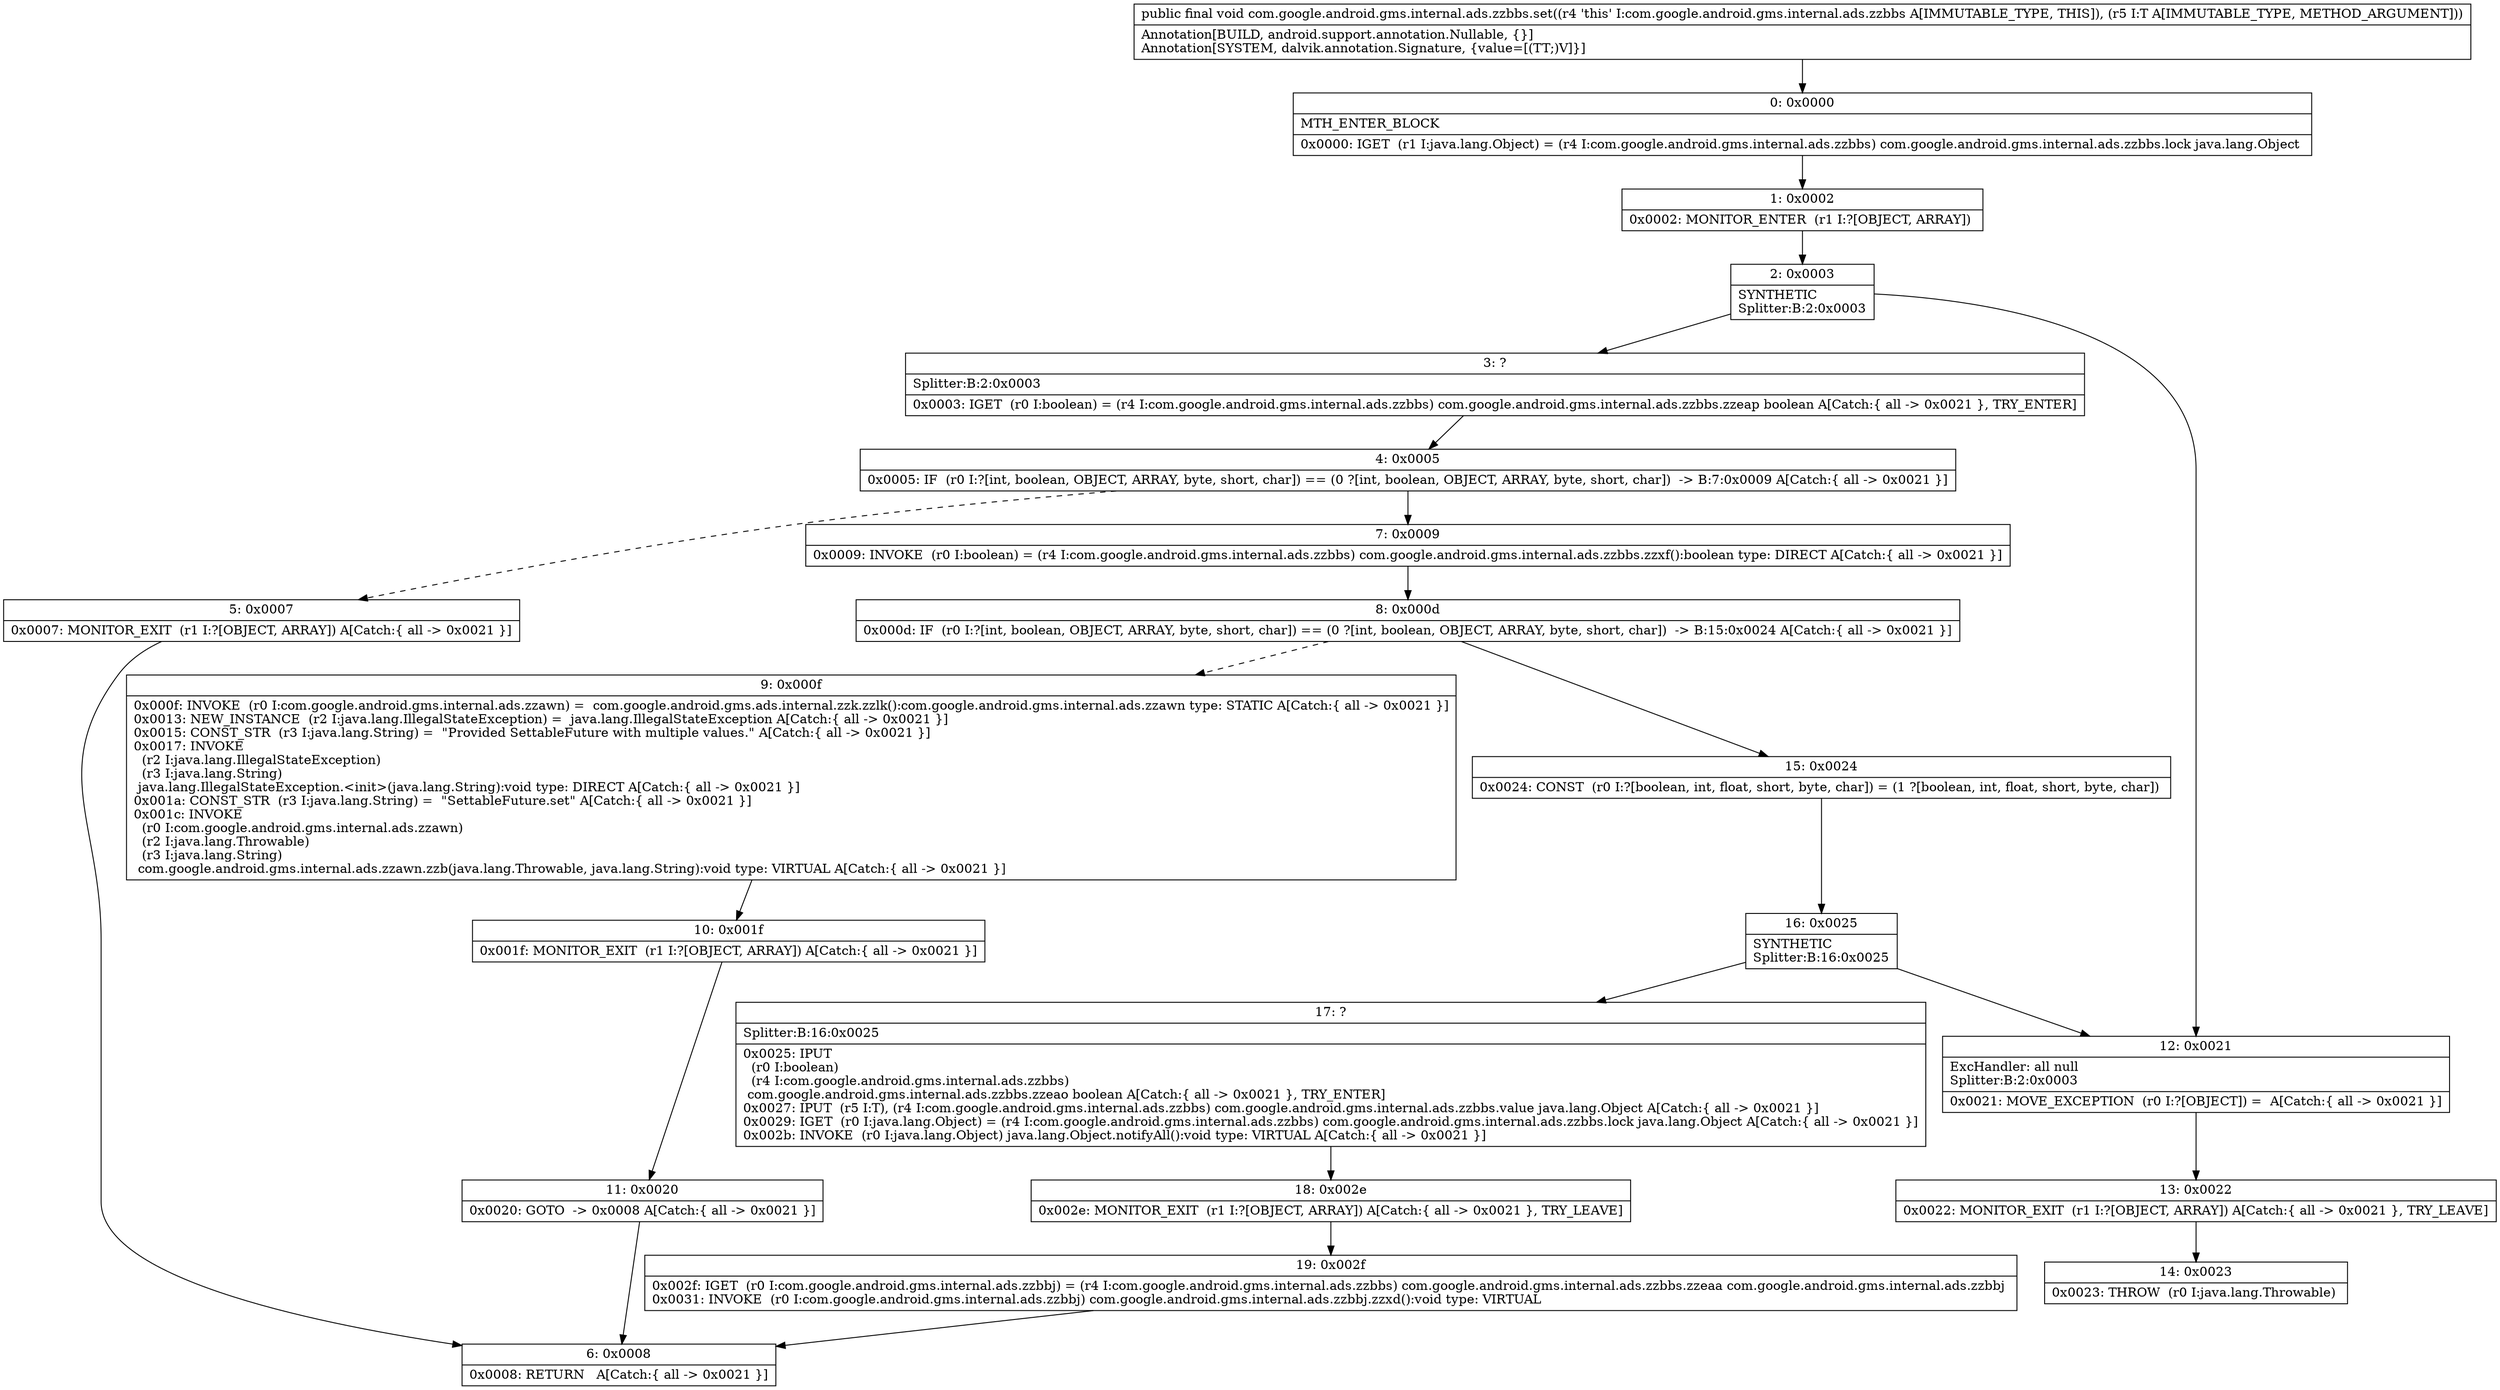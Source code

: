digraph "CFG forcom.google.android.gms.internal.ads.zzbbs.set(Ljava\/lang\/Object;)V" {
Node_0 [shape=record,label="{0\:\ 0x0000|MTH_ENTER_BLOCK\l|0x0000: IGET  (r1 I:java.lang.Object) = (r4 I:com.google.android.gms.internal.ads.zzbbs) com.google.android.gms.internal.ads.zzbbs.lock java.lang.Object \l}"];
Node_1 [shape=record,label="{1\:\ 0x0002|0x0002: MONITOR_ENTER  (r1 I:?[OBJECT, ARRAY]) \l}"];
Node_2 [shape=record,label="{2\:\ 0x0003|SYNTHETIC\lSplitter:B:2:0x0003\l}"];
Node_3 [shape=record,label="{3\:\ ?|Splitter:B:2:0x0003\l|0x0003: IGET  (r0 I:boolean) = (r4 I:com.google.android.gms.internal.ads.zzbbs) com.google.android.gms.internal.ads.zzbbs.zzeap boolean A[Catch:\{ all \-\> 0x0021 \}, TRY_ENTER]\l}"];
Node_4 [shape=record,label="{4\:\ 0x0005|0x0005: IF  (r0 I:?[int, boolean, OBJECT, ARRAY, byte, short, char]) == (0 ?[int, boolean, OBJECT, ARRAY, byte, short, char])  \-\> B:7:0x0009 A[Catch:\{ all \-\> 0x0021 \}]\l}"];
Node_5 [shape=record,label="{5\:\ 0x0007|0x0007: MONITOR_EXIT  (r1 I:?[OBJECT, ARRAY]) A[Catch:\{ all \-\> 0x0021 \}]\l}"];
Node_6 [shape=record,label="{6\:\ 0x0008|0x0008: RETURN   A[Catch:\{ all \-\> 0x0021 \}]\l}"];
Node_7 [shape=record,label="{7\:\ 0x0009|0x0009: INVOKE  (r0 I:boolean) = (r4 I:com.google.android.gms.internal.ads.zzbbs) com.google.android.gms.internal.ads.zzbbs.zzxf():boolean type: DIRECT A[Catch:\{ all \-\> 0x0021 \}]\l}"];
Node_8 [shape=record,label="{8\:\ 0x000d|0x000d: IF  (r0 I:?[int, boolean, OBJECT, ARRAY, byte, short, char]) == (0 ?[int, boolean, OBJECT, ARRAY, byte, short, char])  \-\> B:15:0x0024 A[Catch:\{ all \-\> 0x0021 \}]\l}"];
Node_9 [shape=record,label="{9\:\ 0x000f|0x000f: INVOKE  (r0 I:com.google.android.gms.internal.ads.zzawn) =  com.google.android.gms.ads.internal.zzk.zzlk():com.google.android.gms.internal.ads.zzawn type: STATIC A[Catch:\{ all \-\> 0x0021 \}]\l0x0013: NEW_INSTANCE  (r2 I:java.lang.IllegalStateException) =  java.lang.IllegalStateException A[Catch:\{ all \-\> 0x0021 \}]\l0x0015: CONST_STR  (r3 I:java.lang.String) =  \"Provided SettableFuture with multiple values.\" A[Catch:\{ all \-\> 0x0021 \}]\l0x0017: INVOKE  \l  (r2 I:java.lang.IllegalStateException)\l  (r3 I:java.lang.String)\l java.lang.IllegalStateException.\<init\>(java.lang.String):void type: DIRECT A[Catch:\{ all \-\> 0x0021 \}]\l0x001a: CONST_STR  (r3 I:java.lang.String) =  \"SettableFuture.set\" A[Catch:\{ all \-\> 0x0021 \}]\l0x001c: INVOKE  \l  (r0 I:com.google.android.gms.internal.ads.zzawn)\l  (r2 I:java.lang.Throwable)\l  (r3 I:java.lang.String)\l com.google.android.gms.internal.ads.zzawn.zzb(java.lang.Throwable, java.lang.String):void type: VIRTUAL A[Catch:\{ all \-\> 0x0021 \}]\l}"];
Node_10 [shape=record,label="{10\:\ 0x001f|0x001f: MONITOR_EXIT  (r1 I:?[OBJECT, ARRAY]) A[Catch:\{ all \-\> 0x0021 \}]\l}"];
Node_11 [shape=record,label="{11\:\ 0x0020|0x0020: GOTO  \-\> 0x0008 A[Catch:\{ all \-\> 0x0021 \}]\l}"];
Node_12 [shape=record,label="{12\:\ 0x0021|ExcHandler: all null\lSplitter:B:2:0x0003\l|0x0021: MOVE_EXCEPTION  (r0 I:?[OBJECT]) =  A[Catch:\{ all \-\> 0x0021 \}]\l}"];
Node_13 [shape=record,label="{13\:\ 0x0022|0x0022: MONITOR_EXIT  (r1 I:?[OBJECT, ARRAY]) A[Catch:\{ all \-\> 0x0021 \}, TRY_LEAVE]\l}"];
Node_14 [shape=record,label="{14\:\ 0x0023|0x0023: THROW  (r0 I:java.lang.Throwable) \l}"];
Node_15 [shape=record,label="{15\:\ 0x0024|0x0024: CONST  (r0 I:?[boolean, int, float, short, byte, char]) = (1 ?[boolean, int, float, short, byte, char]) \l}"];
Node_16 [shape=record,label="{16\:\ 0x0025|SYNTHETIC\lSplitter:B:16:0x0025\l}"];
Node_17 [shape=record,label="{17\:\ ?|Splitter:B:16:0x0025\l|0x0025: IPUT  \l  (r0 I:boolean)\l  (r4 I:com.google.android.gms.internal.ads.zzbbs)\l com.google.android.gms.internal.ads.zzbbs.zzeao boolean A[Catch:\{ all \-\> 0x0021 \}, TRY_ENTER]\l0x0027: IPUT  (r5 I:T), (r4 I:com.google.android.gms.internal.ads.zzbbs) com.google.android.gms.internal.ads.zzbbs.value java.lang.Object A[Catch:\{ all \-\> 0x0021 \}]\l0x0029: IGET  (r0 I:java.lang.Object) = (r4 I:com.google.android.gms.internal.ads.zzbbs) com.google.android.gms.internal.ads.zzbbs.lock java.lang.Object A[Catch:\{ all \-\> 0x0021 \}]\l0x002b: INVOKE  (r0 I:java.lang.Object) java.lang.Object.notifyAll():void type: VIRTUAL A[Catch:\{ all \-\> 0x0021 \}]\l}"];
Node_18 [shape=record,label="{18\:\ 0x002e|0x002e: MONITOR_EXIT  (r1 I:?[OBJECT, ARRAY]) A[Catch:\{ all \-\> 0x0021 \}, TRY_LEAVE]\l}"];
Node_19 [shape=record,label="{19\:\ 0x002f|0x002f: IGET  (r0 I:com.google.android.gms.internal.ads.zzbbj) = (r4 I:com.google.android.gms.internal.ads.zzbbs) com.google.android.gms.internal.ads.zzbbs.zzeaa com.google.android.gms.internal.ads.zzbbj \l0x0031: INVOKE  (r0 I:com.google.android.gms.internal.ads.zzbbj) com.google.android.gms.internal.ads.zzbbj.zzxd():void type: VIRTUAL \l}"];
MethodNode[shape=record,label="{public final void com.google.android.gms.internal.ads.zzbbs.set((r4 'this' I:com.google.android.gms.internal.ads.zzbbs A[IMMUTABLE_TYPE, THIS]), (r5 I:T A[IMMUTABLE_TYPE, METHOD_ARGUMENT]))  | Annotation[BUILD, android.support.annotation.Nullable, \{\}]\lAnnotation[SYSTEM, dalvik.annotation.Signature, \{value=[(TT;)V]\}]\l}"];
MethodNode -> Node_0;
Node_0 -> Node_1;
Node_1 -> Node_2;
Node_2 -> Node_3;
Node_2 -> Node_12;
Node_3 -> Node_4;
Node_4 -> Node_5[style=dashed];
Node_4 -> Node_7;
Node_5 -> Node_6;
Node_7 -> Node_8;
Node_8 -> Node_9[style=dashed];
Node_8 -> Node_15;
Node_9 -> Node_10;
Node_10 -> Node_11;
Node_11 -> Node_6;
Node_12 -> Node_13;
Node_13 -> Node_14;
Node_15 -> Node_16;
Node_16 -> Node_17;
Node_16 -> Node_12;
Node_17 -> Node_18;
Node_18 -> Node_19;
Node_19 -> Node_6;
}

